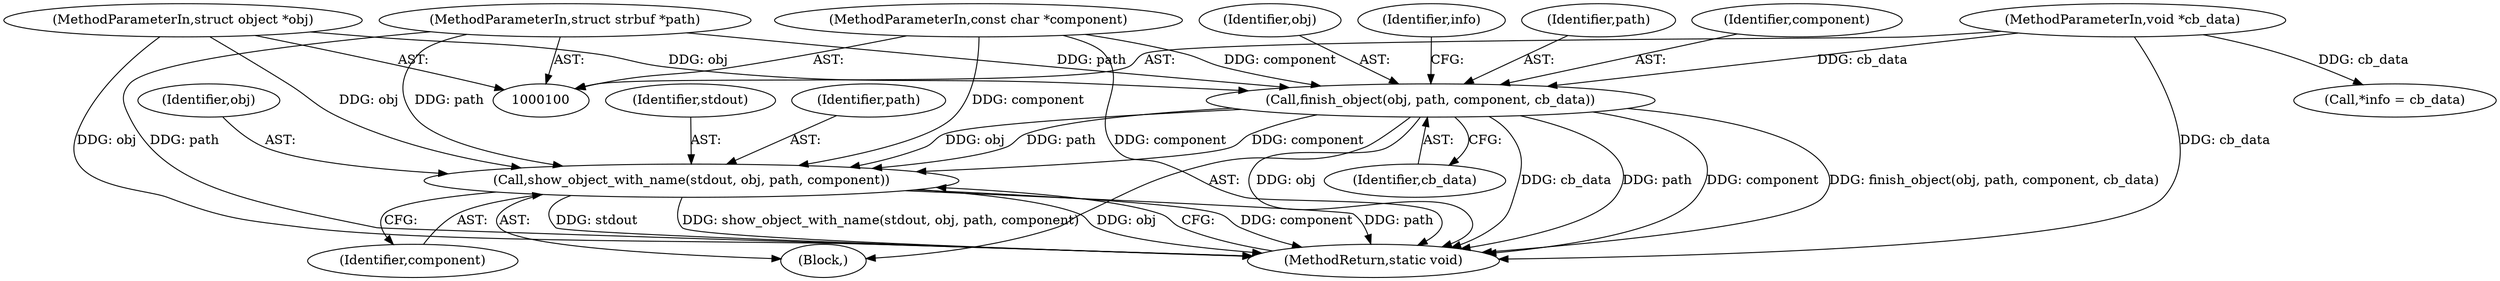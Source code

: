 digraph "1_git_de1e67d0703894cb6ea782e36abb63976ab07e60_2@pointer" {
"1000122" [label="(Call,show_object_with_name(stdout, obj, path, component))"];
"1000110" [label="(Call,finish_object(obj, path, component, cb_data))"];
"1000101" [label="(MethodParameterIn,struct object *obj)"];
"1000102" [label="(MethodParameterIn,struct strbuf *path)"];
"1000103" [label="(MethodParameterIn,const char *component)"];
"1000104" [label="(MethodParameterIn,void *cb_data)"];
"1000110" [label="(Call,finish_object(obj, path, component, cb_data))"];
"1000101" [label="(MethodParameterIn,struct object *obj)"];
"1000111" [label="(Identifier,obj)"];
"1000118" [label="(Identifier,info)"];
"1000123" [label="(Identifier,stdout)"];
"1000105" [label="(Block,)"];
"1000125" [label="(Identifier,path)"];
"1000102" [label="(MethodParameterIn,struct strbuf *path)"];
"1000112" [label="(Identifier,path)"];
"1000122" [label="(Call,show_object_with_name(stdout, obj, path, component))"];
"1000104" [label="(MethodParameterIn,void *cb_data)"];
"1000127" [label="(MethodReturn,static void)"];
"1000107" [label="(Call,*info = cb_data)"];
"1000113" [label="(Identifier,component)"];
"1000124" [label="(Identifier,obj)"];
"1000114" [label="(Identifier,cb_data)"];
"1000103" [label="(MethodParameterIn,const char *component)"];
"1000126" [label="(Identifier,component)"];
"1000122" -> "1000105"  [label="AST: "];
"1000122" -> "1000126"  [label="CFG: "];
"1000123" -> "1000122"  [label="AST: "];
"1000124" -> "1000122"  [label="AST: "];
"1000125" -> "1000122"  [label="AST: "];
"1000126" -> "1000122"  [label="AST: "];
"1000127" -> "1000122"  [label="CFG: "];
"1000122" -> "1000127"  [label="DDG: component"];
"1000122" -> "1000127"  [label="DDG: path"];
"1000122" -> "1000127"  [label="DDG: stdout"];
"1000122" -> "1000127"  [label="DDG: show_object_with_name(stdout, obj, path, component)"];
"1000122" -> "1000127"  [label="DDG: obj"];
"1000110" -> "1000122"  [label="DDG: obj"];
"1000110" -> "1000122"  [label="DDG: path"];
"1000110" -> "1000122"  [label="DDG: component"];
"1000101" -> "1000122"  [label="DDG: obj"];
"1000102" -> "1000122"  [label="DDG: path"];
"1000103" -> "1000122"  [label="DDG: component"];
"1000110" -> "1000105"  [label="AST: "];
"1000110" -> "1000114"  [label="CFG: "];
"1000111" -> "1000110"  [label="AST: "];
"1000112" -> "1000110"  [label="AST: "];
"1000113" -> "1000110"  [label="AST: "];
"1000114" -> "1000110"  [label="AST: "];
"1000118" -> "1000110"  [label="CFG: "];
"1000110" -> "1000127"  [label="DDG: cb_data"];
"1000110" -> "1000127"  [label="DDG: path"];
"1000110" -> "1000127"  [label="DDG: component"];
"1000110" -> "1000127"  [label="DDG: finish_object(obj, path, component, cb_data)"];
"1000110" -> "1000127"  [label="DDG: obj"];
"1000101" -> "1000110"  [label="DDG: obj"];
"1000102" -> "1000110"  [label="DDG: path"];
"1000103" -> "1000110"  [label="DDG: component"];
"1000104" -> "1000110"  [label="DDG: cb_data"];
"1000101" -> "1000100"  [label="AST: "];
"1000101" -> "1000127"  [label="DDG: obj"];
"1000102" -> "1000100"  [label="AST: "];
"1000102" -> "1000127"  [label="DDG: path"];
"1000103" -> "1000100"  [label="AST: "];
"1000103" -> "1000127"  [label="DDG: component"];
"1000104" -> "1000100"  [label="AST: "];
"1000104" -> "1000127"  [label="DDG: cb_data"];
"1000104" -> "1000107"  [label="DDG: cb_data"];
}

